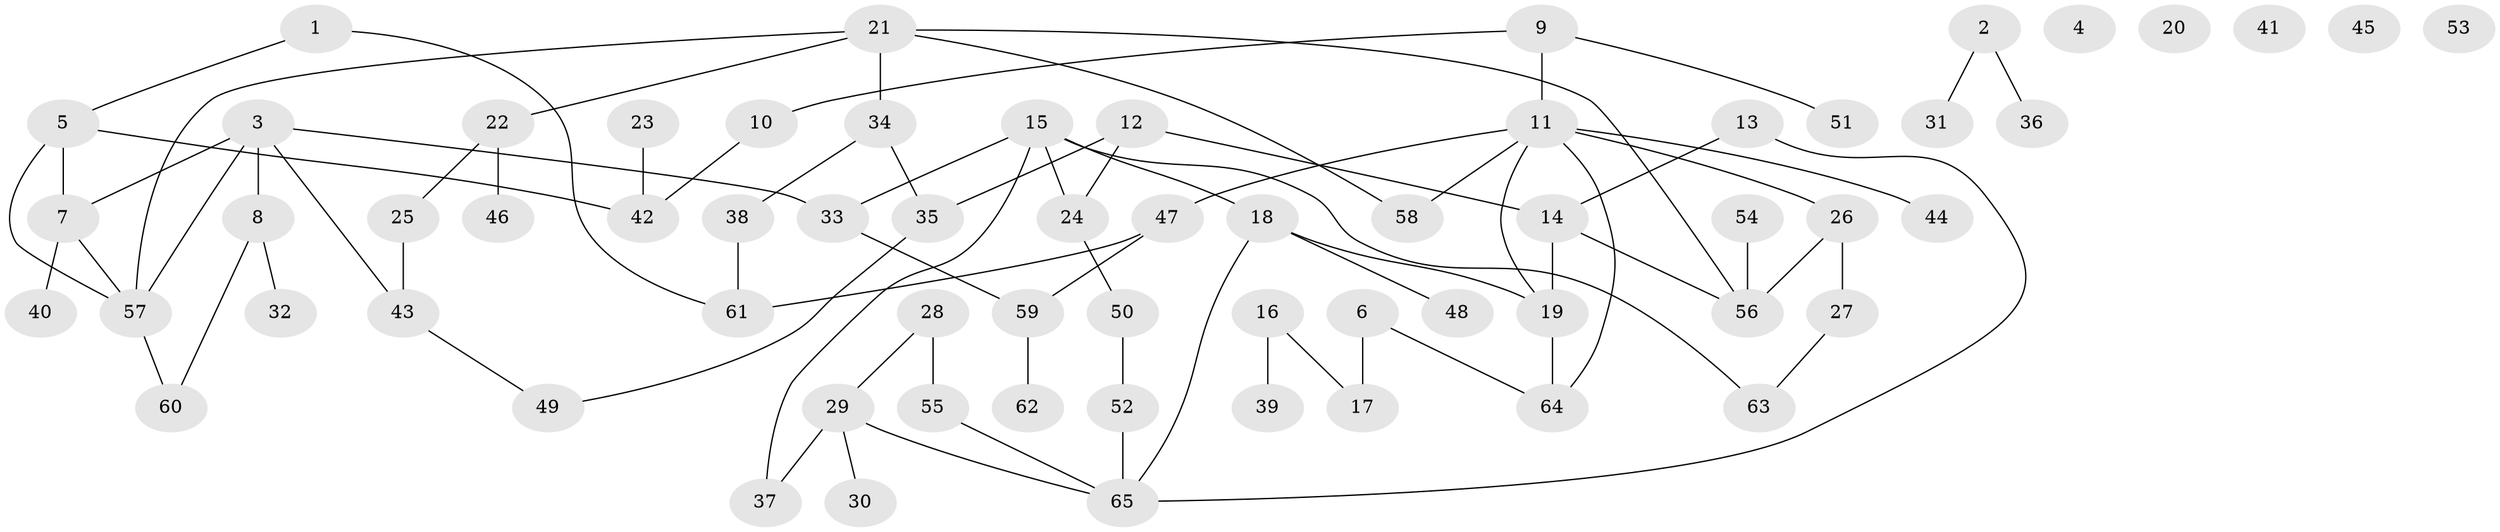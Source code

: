 // Generated by graph-tools (version 1.1) at 2025/00/03/09/25 03:00:44]
// undirected, 65 vertices, 78 edges
graph export_dot {
graph [start="1"]
  node [color=gray90,style=filled];
  1;
  2;
  3;
  4;
  5;
  6;
  7;
  8;
  9;
  10;
  11;
  12;
  13;
  14;
  15;
  16;
  17;
  18;
  19;
  20;
  21;
  22;
  23;
  24;
  25;
  26;
  27;
  28;
  29;
  30;
  31;
  32;
  33;
  34;
  35;
  36;
  37;
  38;
  39;
  40;
  41;
  42;
  43;
  44;
  45;
  46;
  47;
  48;
  49;
  50;
  51;
  52;
  53;
  54;
  55;
  56;
  57;
  58;
  59;
  60;
  61;
  62;
  63;
  64;
  65;
  1 -- 5;
  1 -- 61;
  2 -- 31;
  2 -- 36;
  3 -- 7;
  3 -- 8;
  3 -- 33;
  3 -- 43;
  3 -- 57;
  5 -- 7;
  5 -- 42;
  5 -- 57;
  6 -- 17;
  6 -- 64;
  7 -- 40;
  7 -- 57;
  8 -- 32;
  8 -- 60;
  9 -- 10;
  9 -- 11;
  9 -- 51;
  10 -- 42;
  11 -- 19;
  11 -- 26;
  11 -- 44;
  11 -- 47;
  11 -- 58;
  11 -- 64;
  12 -- 14;
  12 -- 24;
  12 -- 35;
  13 -- 14;
  13 -- 65;
  14 -- 19;
  14 -- 56;
  15 -- 18;
  15 -- 24;
  15 -- 33;
  15 -- 37;
  15 -- 63;
  16 -- 17;
  16 -- 39;
  18 -- 19;
  18 -- 48;
  18 -- 65;
  19 -- 64;
  21 -- 22;
  21 -- 34;
  21 -- 56;
  21 -- 57;
  21 -- 58;
  22 -- 25;
  22 -- 46;
  23 -- 42;
  24 -- 50;
  25 -- 43;
  26 -- 27;
  26 -- 56;
  27 -- 63;
  28 -- 29;
  28 -- 55;
  29 -- 30;
  29 -- 37;
  29 -- 65;
  33 -- 59;
  34 -- 35;
  34 -- 38;
  35 -- 49;
  38 -- 61;
  43 -- 49;
  47 -- 59;
  47 -- 61;
  50 -- 52;
  52 -- 65;
  54 -- 56;
  55 -- 65;
  57 -- 60;
  59 -- 62;
}
